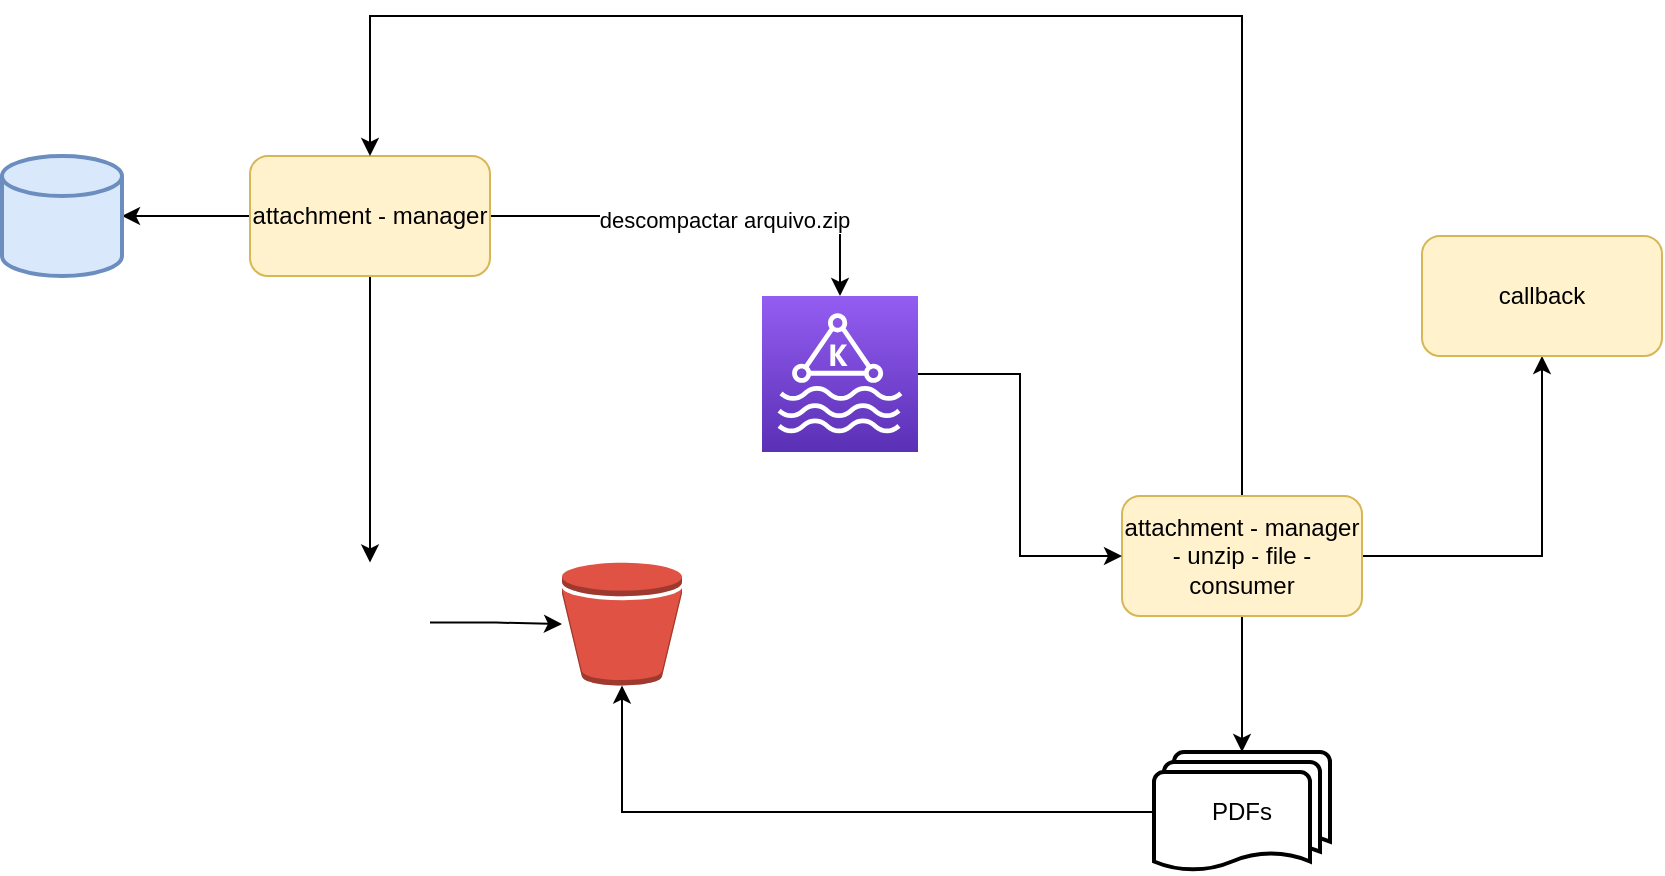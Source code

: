 <mxfile version="21.6.8" type="github">
  <diagram id="Nch7347EjMd_-BC98r2E" name="Página-1">
    <mxGraphModel dx="880" dy="1647" grid="1" gridSize="10" guides="1" tooltips="1" connect="1" arrows="1" fold="1" page="1" pageScale="1" pageWidth="827" pageHeight="1169" math="0" shadow="0">
      <root>
        <mxCell id="0" />
        <mxCell id="1" parent="0" />
        <mxCell id="Z_mwCE1DiAtYex3Zk7wE-5" style="edgeStyle=orthogonalEdgeStyle;rounded=0;orthogonalLoop=1;jettySize=auto;html=1;" edge="1" parent="1" source="Z_mwCE1DiAtYex3Zk7wE-2" target="Z_mwCE1DiAtYex3Zk7wE-4">
          <mxGeometry relative="1" as="geometry" />
        </mxCell>
        <mxCell id="Z_mwCE1DiAtYex3Zk7wE-14" value="descompactar arquivo.zip" style="edgeLabel;html=1;align=center;verticalAlign=middle;resizable=0;points=[];" vertex="1" connectable="0" parent="Z_mwCE1DiAtYex3Zk7wE-5">
          <mxGeometry x="0.084" y="-2" relative="1" as="geometry">
            <mxPoint as="offset" />
          </mxGeometry>
        </mxCell>
        <mxCell id="Z_mwCE1DiAtYex3Zk7wE-10" style="edgeStyle=orthogonalEdgeStyle;rounded=0;orthogonalLoop=1;jettySize=auto;html=1;" edge="1" parent="1" source="Z_mwCE1DiAtYex3Zk7wE-2" target="Z_mwCE1DiAtYex3Zk7wE-9">
          <mxGeometry relative="1" as="geometry" />
        </mxCell>
        <mxCell id="Z_mwCE1DiAtYex3Zk7wE-13" style="edgeStyle=orthogonalEdgeStyle;rounded=0;orthogonalLoop=1;jettySize=auto;html=1;" edge="1" parent="1" source="Z_mwCE1DiAtYex3Zk7wE-2" target="Z_mwCE1DiAtYex3Zk7wE-12">
          <mxGeometry relative="1" as="geometry" />
        </mxCell>
        <mxCell id="Z_mwCE1DiAtYex3Zk7wE-2" value="attachment - manager" style="rounded=1;whiteSpace=wrap;html=1;fillColor=#fff2cc;strokeColor=#d6b656;" vertex="1" parent="1">
          <mxGeometry x="144" y="40" width="120" height="60" as="geometry" />
        </mxCell>
        <mxCell id="Z_mwCE1DiAtYex3Zk7wE-16" value="" style="edgeStyle=orthogonalEdgeStyle;rounded=0;orthogonalLoop=1;jettySize=auto;html=1;" edge="1" parent="1" source="Z_mwCE1DiAtYex3Zk7wE-3" target="Z_mwCE1DiAtYex3Zk7wE-15">
          <mxGeometry relative="1" as="geometry" />
        </mxCell>
        <mxCell id="Z_mwCE1DiAtYex3Zk7wE-19" style="edgeStyle=orthogonalEdgeStyle;rounded=0;orthogonalLoop=1;jettySize=auto;html=1;" edge="1" parent="1" source="Z_mwCE1DiAtYex3Zk7wE-3" target="Z_mwCE1DiAtYex3Zk7wE-18">
          <mxGeometry relative="1" as="geometry" />
        </mxCell>
        <mxCell id="Z_mwCE1DiAtYex3Zk7wE-21" style="edgeStyle=orthogonalEdgeStyle;rounded=0;orthogonalLoop=1;jettySize=auto;html=1;" edge="1" parent="1" source="Z_mwCE1DiAtYex3Zk7wE-3" target="Z_mwCE1DiAtYex3Zk7wE-2">
          <mxGeometry relative="1" as="geometry">
            <Array as="points">
              <mxPoint x="640" y="-30" />
              <mxPoint x="204" y="-30" />
            </Array>
          </mxGeometry>
        </mxCell>
        <mxCell id="Z_mwCE1DiAtYex3Zk7wE-3" value="attachment - manager - unzip - file - consumer" style="rounded=1;whiteSpace=wrap;html=1;fillColor=#fff2cc;strokeColor=#d6b656;" vertex="1" parent="1">
          <mxGeometry x="580" y="210" width="120" height="60" as="geometry" />
        </mxCell>
        <mxCell id="Z_mwCE1DiAtYex3Zk7wE-7" style="edgeStyle=orthogonalEdgeStyle;rounded=0;orthogonalLoop=1;jettySize=auto;html=1;entryX=0;entryY=0.5;entryDx=0;entryDy=0;" edge="1" parent="1" source="Z_mwCE1DiAtYex3Zk7wE-4" target="Z_mwCE1DiAtYex3Zk7wE-3">
          <mxGeometry relative="1" as="geometry" />
        </mxCell>
        <mxCell id="Z_mwCE1DiAtYex3Zk7wE-4" value="" style="sketch=0;points=[[0,0,0],[0.25,0,0],[0.5,0,0],[0.75,0,0],[1,0,0],[0,1,0],[0.25,1,0],[0.5,1,0],[0.75,1,0],[1,1,0],[0,0.25,0],[0,0.5,0],[0,0.75,0],[1,0.25,0],[1,0.5,0],[1,0.75,0]];outlineConnect=0;fontColor=#232F3E;gradientColor=#945DF2;gradientDirection=north;fillColor=#5A30B5;strokeColor=#ffffff;dashed=0;verticalLabelPosition=bottom;verticalAlign=top;align=center;html=1;fontSize=12;fontStyle=0;aspect=fixed;shape=mxgraph.aws4.resourceIcon;resIcon=mxgraph.aws4.managed_streaming_for_kafka;" vertex="1" parent="1">
          <mxGeometry x="400" y="110" width="78" height="78" as="geometry" />
        </mxCell>
        <mxCell id="Z_mwCE1DiAtYex3Zk7wE-8" value="" style="outlineConnect=0;dashed=0;verticalLabelPosition=bottom;verticalAlign=top;align=center;html=1;shape=mxgraph.aws3.bucket;fillColor=#E05243;gradientColor=none;" vertex="1" parent="1">
          <mxGeometry x="300" y="243.25" width="60" height="61.5" as="geometry" />
        </mxCell>
        <mxCell id="Z_mwCE1DiAtYex3Zk7wE-22" value="" style="edgeStyle=orthogonalEdgeStyle;rounded=0;orthogonalLoop=1;jettySize=auto;html=1;" edge="1" parent="1" source="Z_mwCE1DiAtYex3Zk7wE-9" target="Z_mwCE1DiAtYex3Zk7wE-8">
          <mxGeometry relative="1" as="geometry" />
        </mxCell>
        <mxCell id="Z_mwCE1DiAtYex3Zk7wE-9" value="" style="shape=image;html=1;verticalAlign=top;verticalLabelPosition=bottom;labelBackgroundColor=#ffffff;imageAspect=0;aspect=fixed;image=https://cdn1.iconfinder.com/data/icons/DarkGlass_Reworked/128x128/mimetypes/zip.png" vertex="1" parent="1">
          <mxGeometry x="174" y="243.25" width="60" height="60" as="geometry" />
        </mxCell>
        <mxCell id="Z_mwCE1DiAtYex3Zk7wE-12" value="" style="strokeWidth=2;html=1;shape=mxgraph.flowchart.database;whiteSpace=wrap;fillColor=#dae8fc;strokeColor=#6c8ebf;" vertex="1" parent="1">
          <mxGeometry x="20" y="40" width="60" height="60" as="geometry" />
        </mxCell>
        <mxCell id="Z_mwCE1DiAtYex3Zk7wE-17" style="edgeStyle=orthogonalEdgeStyle;rounded=0;orthogonalLoop=1;jettySize=auto;html=1;" edge="1" parent="1" source="Z_mwCE1DiAtYex3Zk7wE-15" target="Z_mwCE1DiAtYex3Zk7wE-8">
          <mxGeometry relative="1" as="geometry" />
        </mxCell>
        <mxCell id="Z_mwCE1DiAtYex3Zk7wE-15" value="PDFs" style="strokeWidth=2;html=1;shape=mxgraph.flowchart.multi-document;whiteSpace=wrap;" vertex="1" parent="1">
          <mxGeometry x="596" y="338" width="88" height="60" as="geometry" />
        </mxCell>
        <mxCell id="Z_mwCE1DiAtYex3Zk7wE-18" value="callback" style="rounded=1;whiteSpace=wrap;html=1;fillColor=#fff2cc;strokeColor=#d6b656;" vertex="1" parent="1">
          <mxGeometry x="730" y="80" width="120" height="60" as="geometry" />
        </mxCell>
      </root>
    </mxGraphModel>
  </diagram>
</mxfile>
